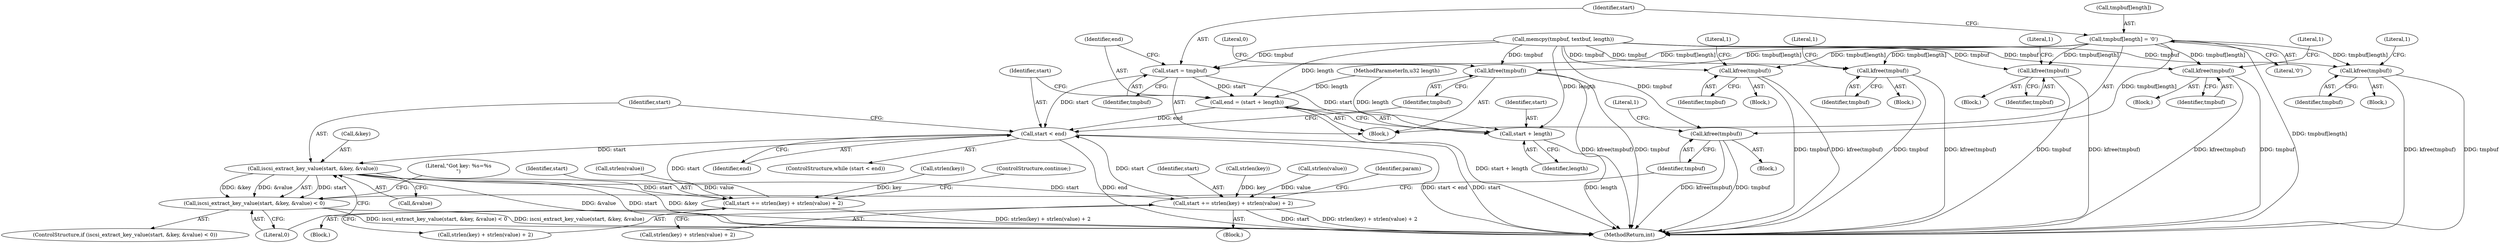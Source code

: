 digraph "0_linux_cea4dcfdad926a27a18e188720efe0f2c9403456_0@array" {
"1000142" [label="(Call,tmpbuf[length] = '\0')"];
"1000147" [label="(Call,start = tmpbuf)"];
"1000150" [label="(Call,end = (start + length))"];
"1000156" [label="(Call,start < end)"];
"1000165" [label="(Call,iscsi_extract_key_value(start, &key, &value))"];
"1000164" [label="(Call,iscsi_extract_key_value(start, &key, &value) < 0)"];
"1000221" [label="(Call,start += strlen(key) + strlen(value) + 2)"];
"1000243" [label="(Call,start += strlen(key) + strlen(value) + 2)"];
"1000152" [label="(Call,start + length)"];
"1000173" [label="(Call,kfree(tmpbuf))"];
"1000193" [label="(Call,kfree(tmpbuf))"];
"1000216" [label="(Call,kfree(tmpbuf))"];
"1000238" [label="(Call,kfree(tmpbuf))"];
"1000263" [label="(Call,kfree(tmpbuf))"];
"1000280" [label="(Call,kfree(tmpbuf))"];
"1000287" [label="(Call,kfree(tmpbuf))"];
"1000166" [label="(Identifier,start)"];
"1000217" [label="(Identifier,tmpbuf)"];
"1000246" [label="(Call,strlen(key))"];
"1000157" [label="(Identifier,start)"];
"1000224" [label="(Call,strlen(key))"];
"1000263" [label="(Call,kfree(tmpbuf))"];
"1000138" [label="(Call,memcpy(tmpbuf, textbuf, length))"];
"1000104" [label="(MethodParameterIn,u32 length)"];
"1000150" [label="(Call,end = (start + length))"];
"1000288" [label="(Identifier,tmpbuf)"];
"1000249" [label="(Call,strlen(value))"];
"1000156" [label="(Call,start < end)"];
"1000146" [label="(Literal,'\0')"];
"1000158" [label="(Identifier,end)"];
"1000243" [label="(Call,start += strlen(key) + strlen(value) + 2)"];
"1000163" [label="(ControlStructure,if (iscsi_extract_key_value(start, &key, &value) < 0))"];
"1000245" [label="(Call,strlen(key) + strlen(value) + 2)"];
"1000215" [label="(Block,)"];
"1000142" [label="(Call,tmpbuf[length] = '\0')"];
"1000155" [label="(ControlStructure,while (start < end))"];
"1000279" [label="(Block,)"];
"1000280" [label="(Call,kfree(tmpbuf))"];
"1000177" [label="(Literal,1)"];
"1000194" [label="(Identifier,tmpbuf)"];
"1000169" [label="(Call,&value)"];
"1000179" [label="(Literal,\"Got key: %s=%s\n\")"];
"1000148" [label="(Identifier,start)"];
"1000216" [label="(Call,kfree(tmpbuf))"];
"1000192" [label="(Block,)"];
"1000291" [label="(MethodReturn,int)"];
"1000165" [label="(Call,iscsi_extract_key_value(start, &key, &value))"];
"1000143" [label="(Call,tmpbuf[length])"];
"1000281" [label="(Identifier,tmpbuf)"];
"1000242" [label="(Literal,1)"];
"1000154" [label="(Identifier,length)"];
"1000264" [label="(Identifier,tmpbuf)"];
"1000254" [label="(Identifier,param)"];
"1000167" [label="(Call,&key)"];
"1000290" [label="(Literal,0)"];
"1000196" [label="(Literal,1)"];
"1000159" [label="(Block,)"];
"1000262" [label="(Block,)"];
"1000174" [label="(Identifier,tmpbuf)"];
"1000239" [label="(Identifier,tmpbuf)"];
"1000149" [label="(Identifier,tmpbuf)"];
"1000230" [label="(ControlStructure,continue;)"];
"1000164" [label="(Call,iscsi_extract_key_value(start, &key, &value) < 0)"];
"1000172" [label="(Block,)"];
"1000222" [label="(Identifier,start)"];
"1000173" [label="(Call,kfree(tmpbuf))"];
"1000284" [label="(Literal,1)"];
"1000238" [label="(Call,kfree(tmpbuf))"];
"1000220" [label="(Literal,1)"];
"1000227" [label="(Call,strlen(value))"];
"1000147" [label="(Call,start = tmpbuf)"];
"1000287" [label="(Call,kfree(tmpbuf))"];
"1000151" [label="(Identifier,end)"];
"1000153" [label="(Identifier,start)"];
"1000223" [label="(Call,strlen(key) + strlen(value) + 2)"];
"1000193" [label="(Call,kfree(tmpbuf))"];
"1000152" [label="(Call,start + length)"];
"1000221" [label="(Call,start += strlen(key) + strlen(value) + 2)"];
"1000207" [label="(Block,)"];
"1000244" [label="(Identifier,start)"];
"1000106" [label="(Block,)"];
"1000237" [label="(Block,)"];
"1000267" [label="(Literal,1)"];
"1000171" [label="(Literal,0)"];
"1000142" -> "1000106"  [label="AST: "];
"1000142" -> "1000146"  [label="CFG: "];
"1000143" -> "1000142"  [label="AST: "];
"1000146" -> "1000142"  [label="AST: "];
"1000148" -> "1000142"  [label="CFG: "];
"1000142" -> "1000291"  [label="DDG: tmpbuf[length]"];
"1000142" -> "1000147"  [label="DDG: tmpbuf[length]"];
"1000142" -> "1000173"  [label="DDG: tmpbuf[length]"];
"1000142" -> "1000193"  [label="DDG: tmpbuf[length]"];
"1000142" -> "1000216"  [label="DDG: tmpbuf[length]"];
"1000142" -> "1000238"  [label="DDG: tmpbuf[length]"];
"1000142" -> "1000263"  [label="DDG: tmpbuf[length]"];
"1000142" -> "1000280"  [label="DDG: tmpbuf[length]"];
"1000142" -> "1000287"  [label="DDG: tmpbuf[length]"];
"1000147" -> "1000106"  [label="AST: "];
"1000147" -> "1000149"  [label="CFG: "];
"1000148" -> "1000147"  [label="AST: "];
"1000149" -> "1000147"  [label="AST: "];
"1000151" -> "1000147"  [label="CFG: "];
"1000138" -> "1000147"  [label="DDG: tmpbuf"];
"1000147" -> "1000150"  [label="DDG: start"];
"1000147" -> "1000152"  [label="DDG: start"];
"1000147" -> "1000156"  [label="DDG: start"];
"1000150" -> "1000106"  [label="AST: "];
"1000150" -> "1000152"  [label="CFG: "];
"1000151" -> "1000150"  [label="AST: "];
"1000152" -> "1000150"  [label="AST: "];
"1000157" -> "1000150"  [label="CFG: "];
"1000150" -> "1000291"  [label="DDG: start + length"];
"1000138" -> "1000150"  [label="DDG: length"];
"1000104" -> "1000150"  [label="DDG: length"];
"1000150" -> "1000156"  [label="DDG: end"];
"1000156" -> "1000155"  [label="AST: "];
"1000156" -> "1000158"  [label="CFG: "];
"1000157" -> "1000156"  [label="AST: "];
"1000158" -> "1000156"  [label="AST: "];
"1000166" -> "1000156"  [label="CFG: "];
"1000288" -> "1000156"  [label="CFG: "];
"1000156" -> "1000291"  [label="DDG: start"];
"1000156" -> "1000291"  [label="DDG: end"];
"1000156" -> "1000291"  [label="DDG: start < end"];
"1000221" -> "1000156"  [label="DDG: start"];
"1000243" -> "1000156"  [label="DDG: start"];
"1000156" -> "1000165"  [label="DDG: start"];
"1000165" -> "1000164"  [label="AST: "];
"1000165" -> "1000169"  [label="CFG: "];
"1000166" -> "1000165"  [label="AST: "];
"1000167" -> "1000165"  [label="AST: "];
"1000169" -> "1000165"  [label="AST: "];
"1000171" -> "1000165"  [label="CFG: "];
"1000165" -> "1000291"  [label="DDG: &value"];
"1000165" -> "1000291"  [label="DDG: start"];
"1000165" -> "1000291"  [label="DDG: &key"];
"1000165" -> "1000164"  [label="DDG: start"];
"1000165" -> "1000164"  [label="DDG: &key"];
"1000165" -> "1000164"  [label="DDG: &value"];
"1000165" -> "1000221"  [label="DDG: start"];
"1000165" -> "1000243"  [label="DDG: start"];
"1000164" -> "1000163"  [label="AST: "];
"1000164" -> "1000171"  [label="CFG: "];
"1000171" -> "1000164"  [label="AST: "];
"1000174" -> "1000164"  [label="CFG: "];
"1000179" -> "1000164"  [label="CFG: "];
"1000164" -> "1000291"  [label="DDG: iscsi_extract_key_value(start, &key, &value) < 0"];
"1000164" -> "1000291"  [label="DDG: iscsi_extract_key_value(start, &key, &value)"];
"1000221" -> "1000207"  [label="AST: "];
"1000221" -> "1000223"  [label="CFG: "];
"1000222" -> "1000221"  [label="AST: "];
"1000223" -> "1000221"  [label="AST: "];
"1000230" -> "1000221"  [label="CFG: "];
"1000221" -> "1000291"  [label="DDG: strlen(key) + strlen(value) + 2"];
"1000224" -> "1000221"  [label="DDG: key"];
"1000227" -> "1000221"  [label="DDG: value"];
"1000243" -> "1000159"  [label="AST: "];
"1000243" -> "1000245"  [label="CFG: "];
"1000244" -> "1000243"  [label="AST: "];
"1000245" -> "1000243"  [label="AST: "];
"1000254" -> "1000243"  [label="CFG: "];
"1000243" -> "1000291"  [label="DDG: start"];
"1000243" -> "1000291"  [label="DDG: strlen(key) + strlen(value) + 2"];
"1000246" -> "1000243"  [label="DDG: key"];
"1000249" -> "1000243"  [label="DDG: value"];
"1000152" -> "1000154"  [label="CFG: "];
"1000153" -> "1000152"  [label="AST: "];
"1000154" -> "1000152"  [label="AST: "];
"1000152" -> "1000291"  [label="DDG: length"];
"1000138" -> "1000152"  [label="DDG: length"];
"1000104" -> "1000152"  [label="DDG: length"];
"1000173" -> "1000172"  [label="AST: "];
"1000173" -> "1000174"  [label="CFG: "];
"1000174" -> "1000173"  [label="AST: "];
"1000177" -> "1000173"  [label="CFG: "];
"1000173" -> "1000291"  [label="DDG: kfree(tmpbuf)"];
"1000173" -> "1000291"  [label="DDG: tmpbuf"];
"1000138" -> "1000173"  [label="DDG: tmpbuf"];
"1000193" -> "1000192"  [label="AST: "];
"1000193" -> "1000194"  [label="CFG: "];
"1000194" -> "1000193"  [label="AST: "];
"1000196" -> "1000193"  [label="CFG: "];
"1000193" -> "1000291"  [label="DDG: tmpbuf"];
"1000193" -> "1000291"  [label="DDG: kfree(tmpbuf)"];
"1000138" -> "1000193"  [label="DDG: tmpbuf"];
"1000216" -> "1000215"  [label="AST: "];
"1000216" -> "1000217"  [label="CFG: "];
"1000217" -> "1000216"  [label="AST: "];
"1000220" -> "1000216"  [label="CFG: "];
"1000216" -> "1000291"  [label="DDG: kfree(tmpbuf)"];
"1000216" -> "1000291"  [label="DDG: tmpbuf"];
"1000138" -> "1000216"  [label="DDG: tmpbuf"];
"1000238" -> "1000237"  [label="AST: "];
"1000238" -> "1000239"  [label="CFG: "];
"1000239" -> "1000238"  [label="AST: "];
"1000242" -> "1000238"  [label="CFG: "];
"1000238" -> "1000291"  [label="DDG: tmpbuf"];
"1000238" -> "1000291"  [label="DDG: kfree(tmpbuf)"];
"1000138" -> "1000238"  [label="DDG: tmpbuf"];
"1000263" -> "1000262"  [label="AST: "];
"1000263" -> "1000264"  [label="CFG: "];
"1000264" -> "1000263"  [label="AST: "];
"1000267" -> "1000263"  [label="CFG: "];
"1000263" -> "1000291"  [label="DDG: kfree(tmpbuf)"];
"1000263" -> "1000291"  [label="DDG: tmpbuf"];
"1000138" -> "1000263"  [label="DDG: tmpbuf"];
"1000280" -> "1000279"  [label="AST: "];
"1000280" -> "1000281"  [label="CFG: "];
"1000281" -> "1000280"  [label="AST: "];
"1000284" -> "1000280"  [label="CFG: "];
"1000280" -> "1000291"  [label="DDG: kfree(tmpbuf)"];
"1000280" -> "1000291"  [label="DDG: tmpbuf"];
"1000138" -> "1000280"  [label="DDG: tmpbuf"];
"1000287" -> "1000106"  [label="AST: "];
"1000287" -> "1000288"  [label="CFG: "];
"1000288" -> "1000287"  [label="AST: "];
"1000290" -> "1000287"  [label="CFG: "];
"1000287" -> "1000291"  [label="DDG: kfree(tmpbuf)"];
"1000287" -> "1000291"  [label="DDG: tmpbuf"];
"1000138" -> "1000287"  [label="DDG: tmpbuf"];
}
